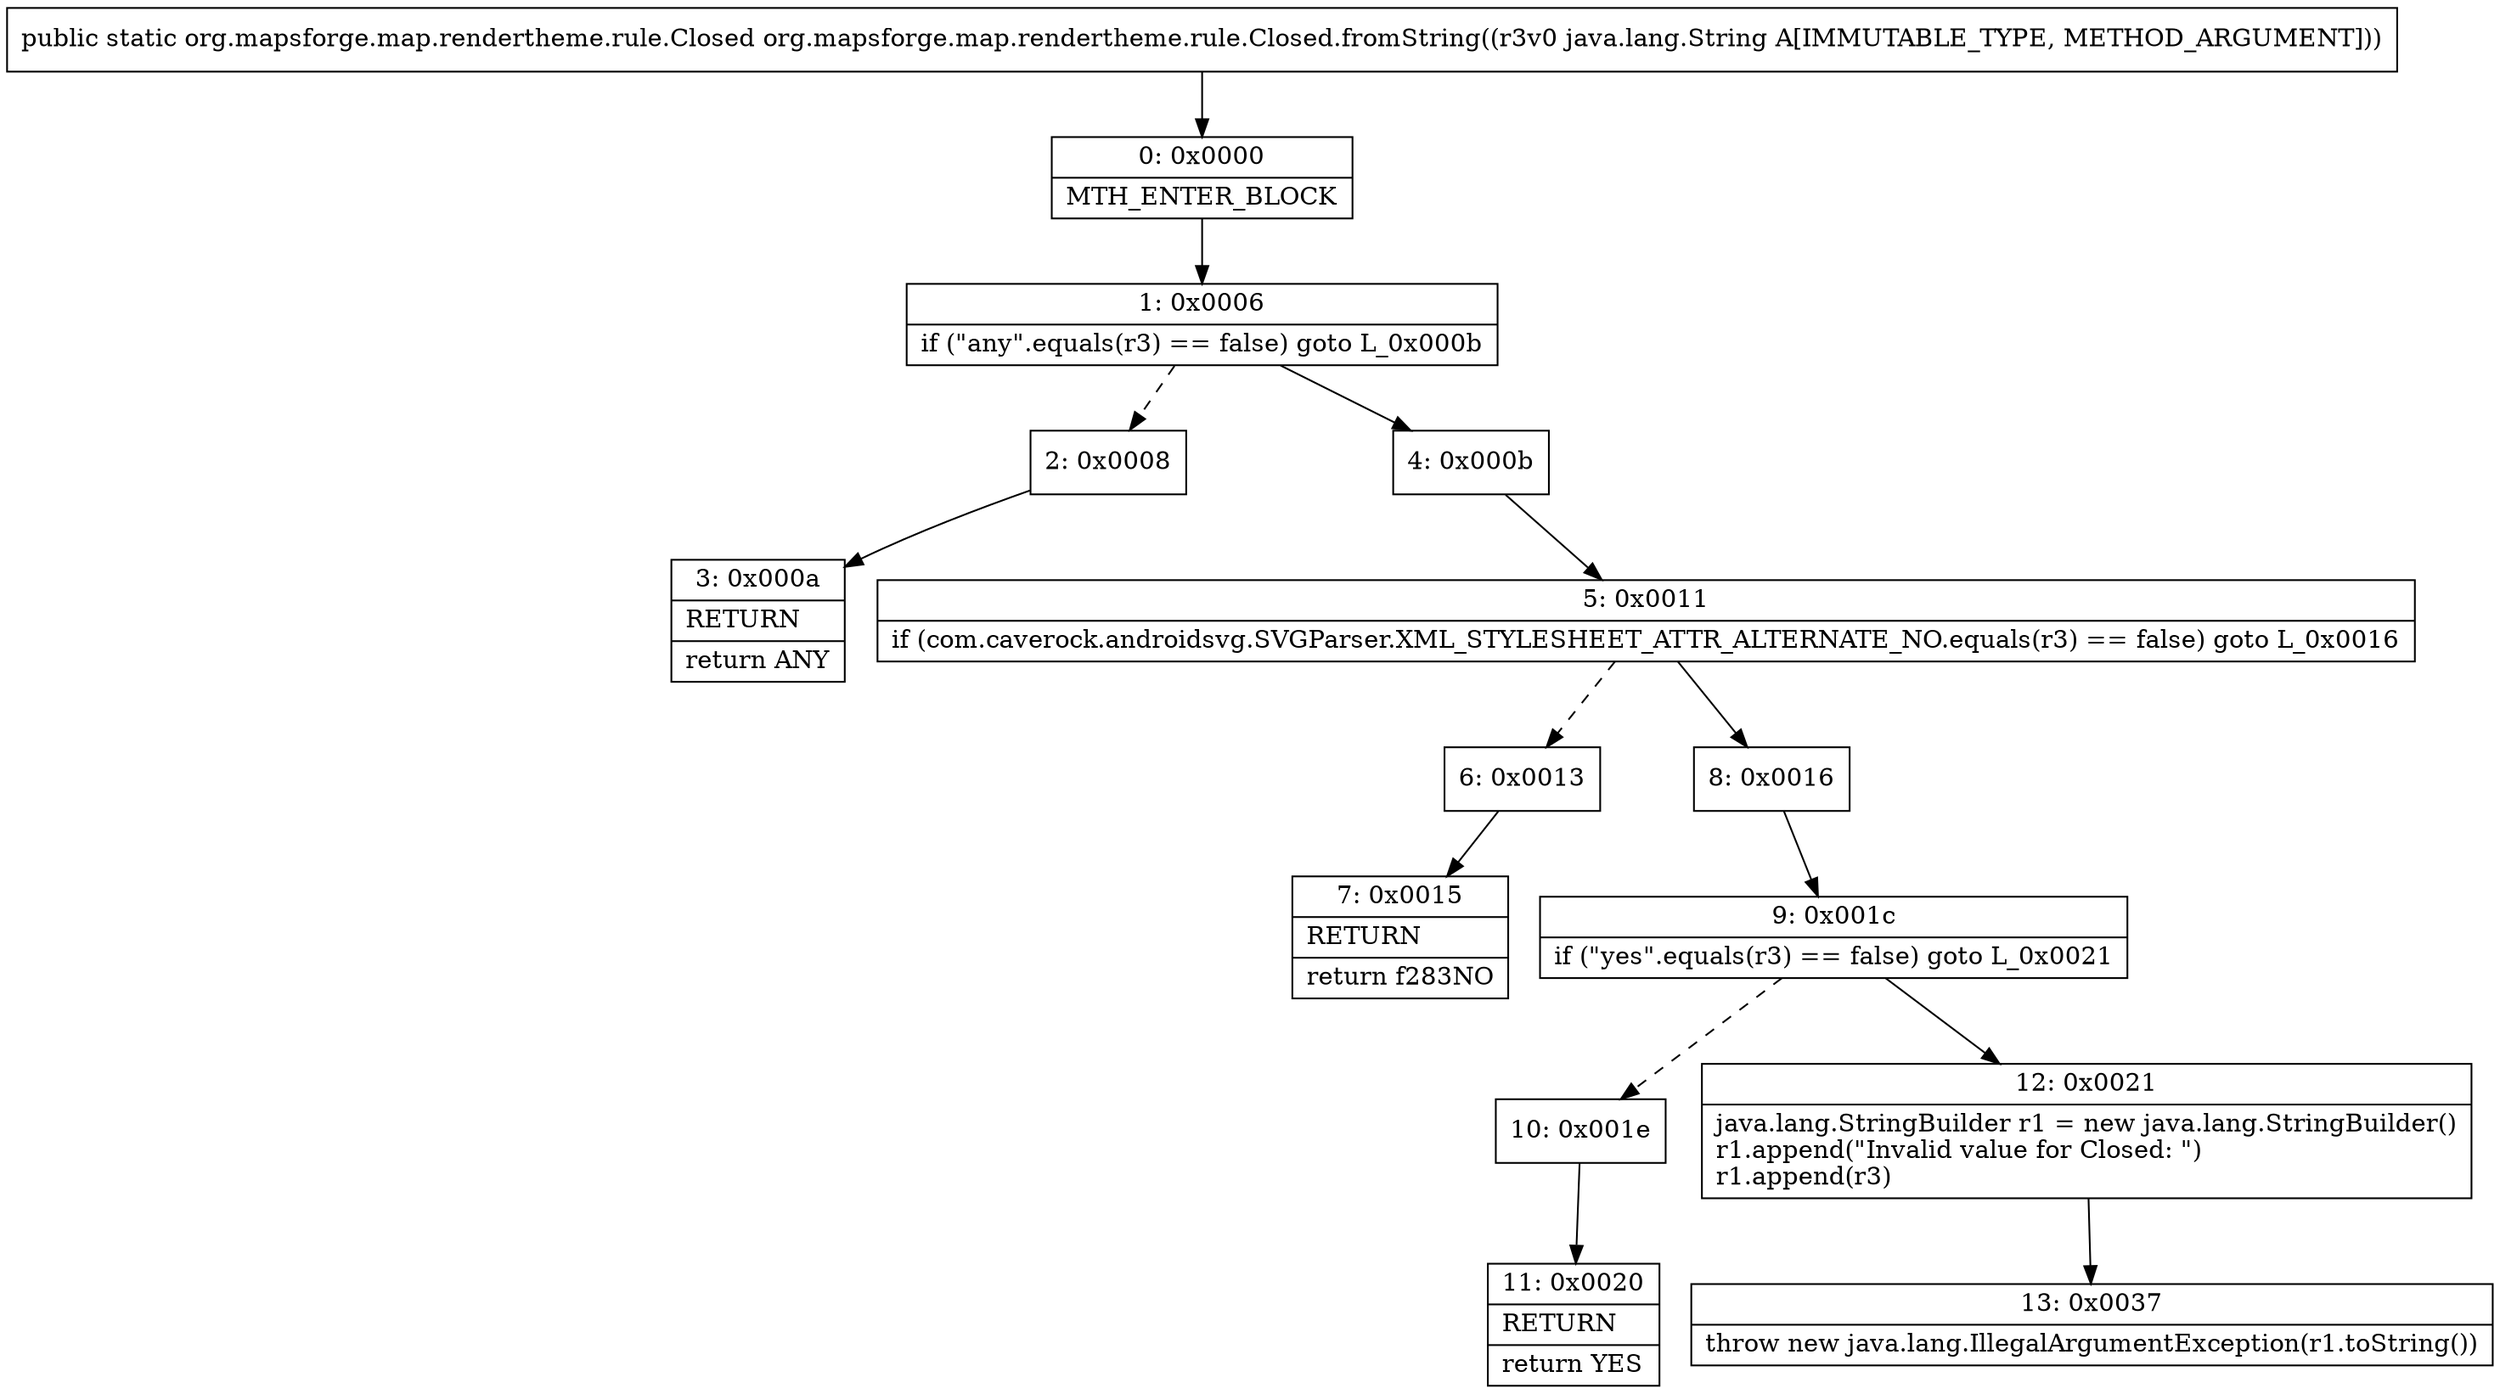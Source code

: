 digraph "CFG fororg.mapsforge.map.rendertheme.rule.Closed.fromString(Ljava\/lang\/String;)Lorg\/mapsforge\/map\/rendertheme\/rule\/Closed;" {
Node_0 [shape=record,label="{0\:\ 0x0000|MTH_ENTER_BLOCK\l}"];
Node_1 [shape=record,label="{1\:\ 0x0006|if (\"any\".equals(r3) == false) goto L_0x000b\l}"];
Node_2 [shape=record,label="{2\:\ 0x0008}"];
Node_3 [shape=record,label="{3\:\ 0x000a|RETURN\l|return ANY\l}"];
Node_4 [shape=record,label="{4\:\ 0x000b}"];
Node_5 [shape=record,label="{5\:\ 0x0011|if (com.caverock.androidsvg.SVGParser.XML_STYLESHEET_ATTR_ALTERNATE_NO.equals(r3) == false) goto L_0x0016\l}"];
Node_6 [shape=record,label="{6\:\ 0x0013}"];
Node_7 [shape=record,label="{7\:\ 0x0015|RETURN\l|return f283NO\l}"];
Node_8 [shape=record,label="{8\:\ 0x0016}"];
Node_9 [shape=record,label="{9\:\ 0x001c|if (\"yes\".equals(r3) == false) goto L_0x0021\l}"];
Node_10 [shape=record,label="{10\:\ 0x001e}"];
Node_11 [shape=record,label="{11\:\ 0x0020|RETURN\l|return YES\l}"];
Node_12 [shape=record,label="{12\:\ 0x0021|java.lang.StringBuilder r1 = new java.lang.StringBuilder()\lr1.append(\"Invalid value for Closed: \")\lr1.append(r3)\l}"];
Node_13 [shape=record,label="{13\:\ 0x0037|throw new java.lang.IllegalArgumentException(r1.toString())\l}"];
MethodNode[shape=record,label="{public static org.mapsforge.map.rendertheme.rule.Closed org.mapsforge.map.rendertheme.rule.Closed.fromString((r3v0 java.lang.String A[IMMUTABLE_TYPE, METHOD_ARGUMENT])) }"];
MethodNode -> Node_0;
Node_0 -> Node_1;
Node_1 -> Node_2[style=dashed];
Node_1 -> Node_4;
Node_2 -> Node_3;
Node_4 -> Node_5;
Node_5 -> Node_6[style=dashed];
Node_5 -> Node_8;
Node_6 -> Node_7;
Node_8 -> Node_9;
Node_9 -> Node_10[style=dashed];
Node_9 -> Node_12;
Node_10 -> Node_11;
Node_12 -> Node_13;
}

